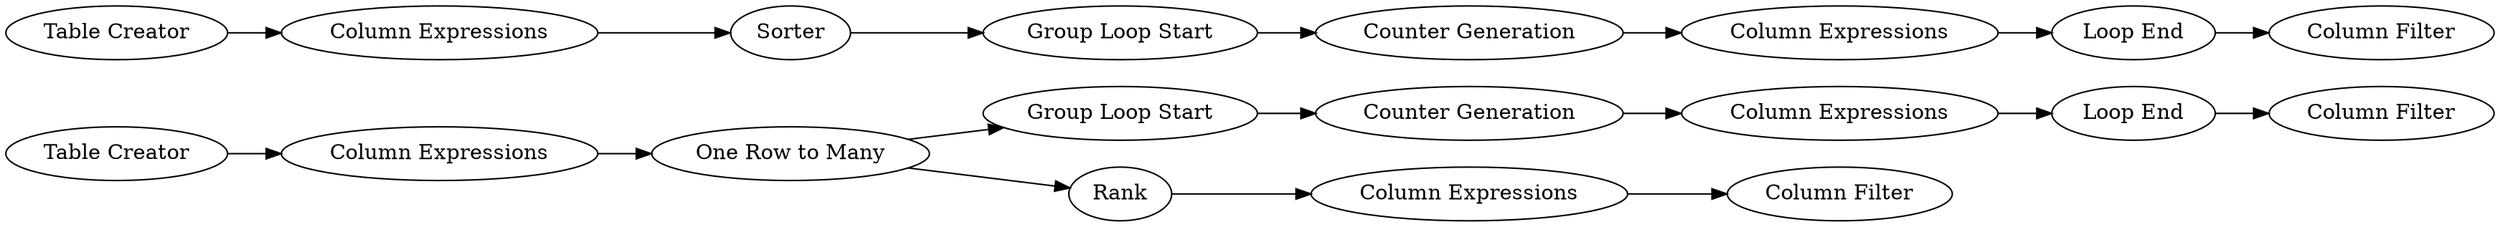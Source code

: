 digraph {
	66 -> 68
	68 -> 70
	65 -> 67
	55 -> 57
	63 -> 65
	61 -> 48
	51 -> 49
	48 -> 51
	74 -> 63
	71 -> 72
	57 -> 60
	72 -> 73
	59 -> 55
	65 -> 71
	69 -> 66
	49 -> 59
	67 -> 69
	57 [label="Loop End"]
	55 [label="Column Expressions"]
	74 [label="Table Creator"]
	49 [label="Group Loop Start"]
	51 [label=Sorter]
	59 [label="Counter Generation"]
	48 [label="Column Expressions"]
	68 [label="Loop End"]
	67 [label="Group Loop Start"]
	72 [label="Column Expressions"]
	61 [label="Table Creator"]
	63 [label="Column Expressions"]
	60 [label="Column Filter"]
	66 [label="Column Expressions"]
	70 [label="Column Filter"]
	65 [label="One Row to Many"]
	71 [label=Rank]
	69 [label="Counter Generation"]
	73 [label="Column Filter"]
	rankdir=LR
}
